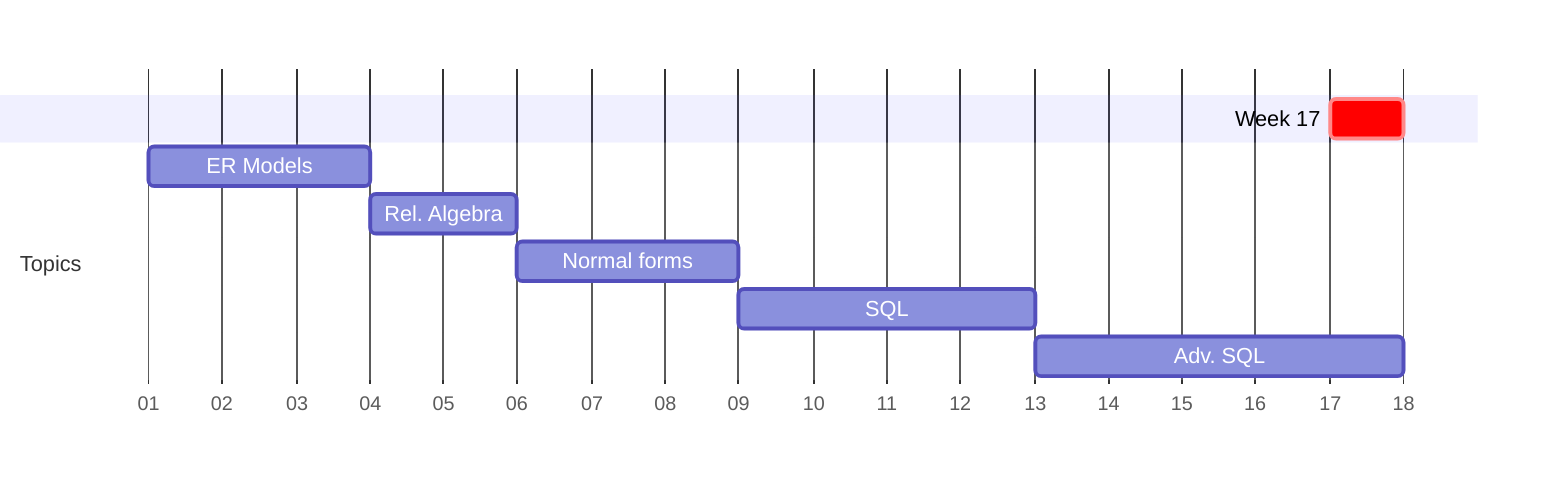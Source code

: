 gantt
    dateFormat  M/DD/YYYY
    axisFormat  %W

    section    
    Week 17 : crit, weekblock, 4/28/2024, 1w

    section Topics
    ER Models : m1, 1/7/2024, 3w
    Rel. Algebra: m4, after m1, 2w
    Normal forms: m5, after m4, 3w
    SQL : m6, after m5, 4w
    Adv. SQL: m7, after m6, 5w